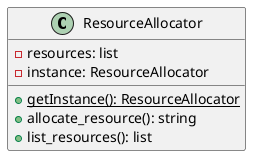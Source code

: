 @startuml
class ResourceAllocator {
  -resources: list
  -instance: ResourceAllocator
  {static} +getInstance(): ResourceAllocator
  +allocate_resource(): string
  +list_resources(): list
}
@enduml
